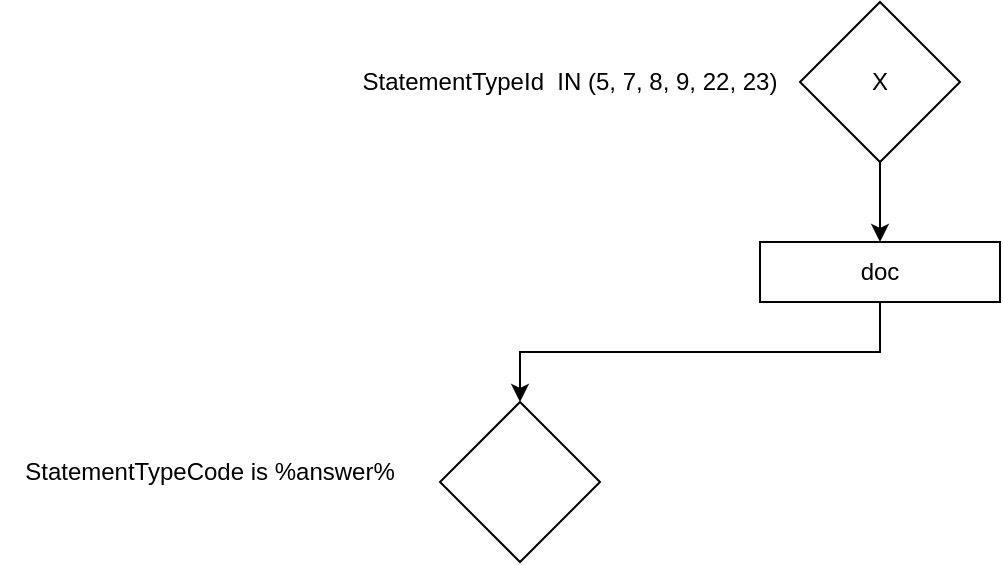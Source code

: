 <mxfile version="20.2.7" type="github">
  <diagram id="58sSC5JXQoV5nZuX8xAD" name="Страница 1">
    <mxGraphModel dx="1527" dy="872" grid="1" gridSize="10" guides="1" tooltips="1" connect="1" arrows="1" fold="1" page="1" pageScale="1" pageWidth="827" pageHeight="1169" math="0" shadow="0">
      <root>
        <mxCell id="0" />
        <mxCell id="1" parent="0" />
        <mxCell id="NzDwZOVcidQ5wz9ZAWTa-4" style="edgeStyle=orthogonalEdgeStyle;rounded=0;orthogonalLoop=1;jettySize=auto;html=1;exitX=0.5;exitY=1;exitDx=0;exitDy=0;entryX=0.5;entryY=0;entryDx=0;entryDy=0;" edge="1" parent="1" source="NzDwZOVcidQ5wz9ZAWTa-1" target="NzDwZOVcidQ5wz9ZAWTa-3">
          <mxGeometry relative="1" as="geometry" />
        </mxCell>
        <mxCell id="NzDwZOVcidQ5wz9ZAWTa-1" value="X" style="rhombus;whiteSpace=wrap;html=1;" vertex="1" parent="1">
          <mxGeometry x="390" y="320" width="80" height="80" as="geometry" />
        </mxCell>
        <mxCell id="NzDwZOVcidQ5wz9ZAWTa-2" value="StatementTypeId&amp;nbsp; IN (5, 7, 8, 9, 22, 23)" style="text;html=1;strokeColor=none;fillColor=none;align=center;verticalAlign=middle;whiteSpace=wrap;rounded=0;" vertex="1" parent="1">
          <mxGeometry x="170" y="345" width="210" height="30" as="geometry" />
        </mxCell>
        <mxCell id="NzDwZOVcidQ5wz9ZAWTa-6" value="" style="edgeStyle=orthogonalEdgeStyle;rounded=0;orthogonalLoop=1;jettySize=auto;html=1;exitX=0.5;exitY=1;exitDx=0;exitDy=0;" edge="1" parent="1" source="NzDwZOVcidQ5wz9ZAWTa-3" target="NzDwZOVcidQ5wz9ZAWTa-5">
          <mxGeometry relative="1" as="geometry" />
        </mxCell>
        <mxCell id="NzDwZOVcidQ5wz9ZAWTa-3" value="doc" style="rounded=0;whiteSpace=wrap;html=1;" vertex="1" parent="1">
          <mxGeometry x="370" y="440" width="120" height="30" as="geometry" />
        </mxCell>
        <mxCell id="NzDwZOVcidQ5wz9ZAWTa-5" value="" style="rhombus;whiteSpace=wrap;html=1;rounded=0;" vertex="1" parent="1">
          <mxGeometry x="210" y="520" width="80" height="80" as="geometry" />
        </mxCell>
        <mxCell id="NzDwZOVcidQ5wz9ZAWTa-7" value="StatementTypeCode is %answer%" style="text;html=1;strokeColor=none;fillColor=none;align=center;verticalAlign=middle;whiteSpace=wrap;rounded=0;" vertex="1" parent="1">
          <mxGeometry x="-10" y="540" width="210" height="30" as="geometry" />
        </mxCell>
      </root>
    </mxGraphModel>
  </diagram>
</mxfile>
